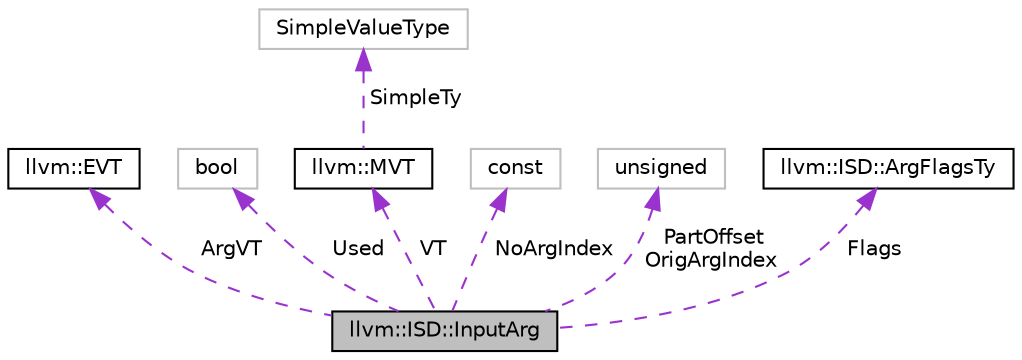 digraph "llvm::ISD::InputArg"
{
 // LATEX_PDF_SIZE
  bgcolor="transparent";
  edge [fontname="Helvetica",fontsize="10",labelfontname="Helvetica",labelfontsize="10"];
  node [fontname="Helvetica",fontsize="10",shape=record];
  Node1 [label="llvm::ISD::InputArg",height=0.2,width=0.4,color="black", fillcolor="grey75", style="filled", fontcolor="black",tooltip="InputArg - This struct carries flags and type information about a single incoming (formal) argument o..."];
  Node2 -> Node1 [dir="back",color="darkorchid3",fontsize="10",style="dashed",label=" ArgVT" ,fontname="Helvetica"];
  Node2 [label="llvm::EVT",height=0.2,width=0.4,color="black",URL="$structllvm_1_1EVT.html",tooltip="Extended Value Type."];
  Node3 -> Node1 [dir="back",color="darkorchid3",fontsize="10",style="dashed",label=" Used" ,fontname="Helvetica"];
  Node3 [label="bool",height=0.2,width=0.4,color="grey75",tooltip=" "];
  Node4 -> Node1 [dir="back",color="darkorchid3",fontsize="10",style="dashed",label=" VT" ,fontname="Helvetica"];
  Node4 [label="llvm::MVT",height=0.2,width=0.4,color="black",URL="$classllvm_1_1MVT.html",tooltip="Machine Value Type."];
  Node5 -> Node4 [dir="back",color="darkorchid3",fontsize="10",style="dashed",label=" SimpleTy" ,fontname="Helvetica"];
  Node5 [label="SimpleValueType",height=0.2,width=0.4,color="grey75",tooltip=" "];
  Node6 -> Node1 [dir="back",color="darkorchid3",fontsize="10",style="dashed",label=" NoArgIndex" ,fontname="Helvetica"];
  Node6 [label="const",height=0.2,width=0.4,color="grey75",tooltip=" "];
  Node7 -> Node1 [dir="back",color="darkorchid3",fontsize="10",style="dashed",label=" PartOffset\nOrigArgIndex" ,fontname="Helvetica"];
  Node7 [label="unsigned",height=0.2,width=0.4,color="grey75",tooltip=" "];
  Node8 -> Node1 [dir="back",color="darkorchid3",fontsize="10",style="dashed",label=" Flags" ,fontname="Helvetica"];
  Node8 [label="llvm::ISD::ArgFlagsTy",height=0.2,width=0.4,color="black",URL="$structllvm_1_1ISD_1_1ArgFlagsTy.html",tooltip=" "];
}
